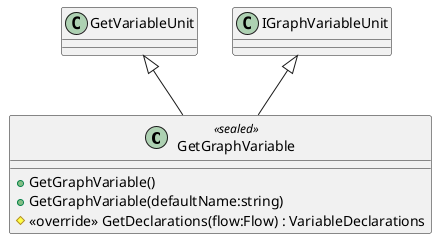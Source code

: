 @startuml
class GetGraphVariable <<sealed>> {
    + GetGraphVariable()
    + GetGraphVariable(defaultName:string)
    # <<override>> GetDeclarations(flow:Flow) : VariableDeclarations
}
GetVariableUnit <|-- GetGraphVariable
IGraphVariableUnit <|-- GetGraphVariable
@enduml
